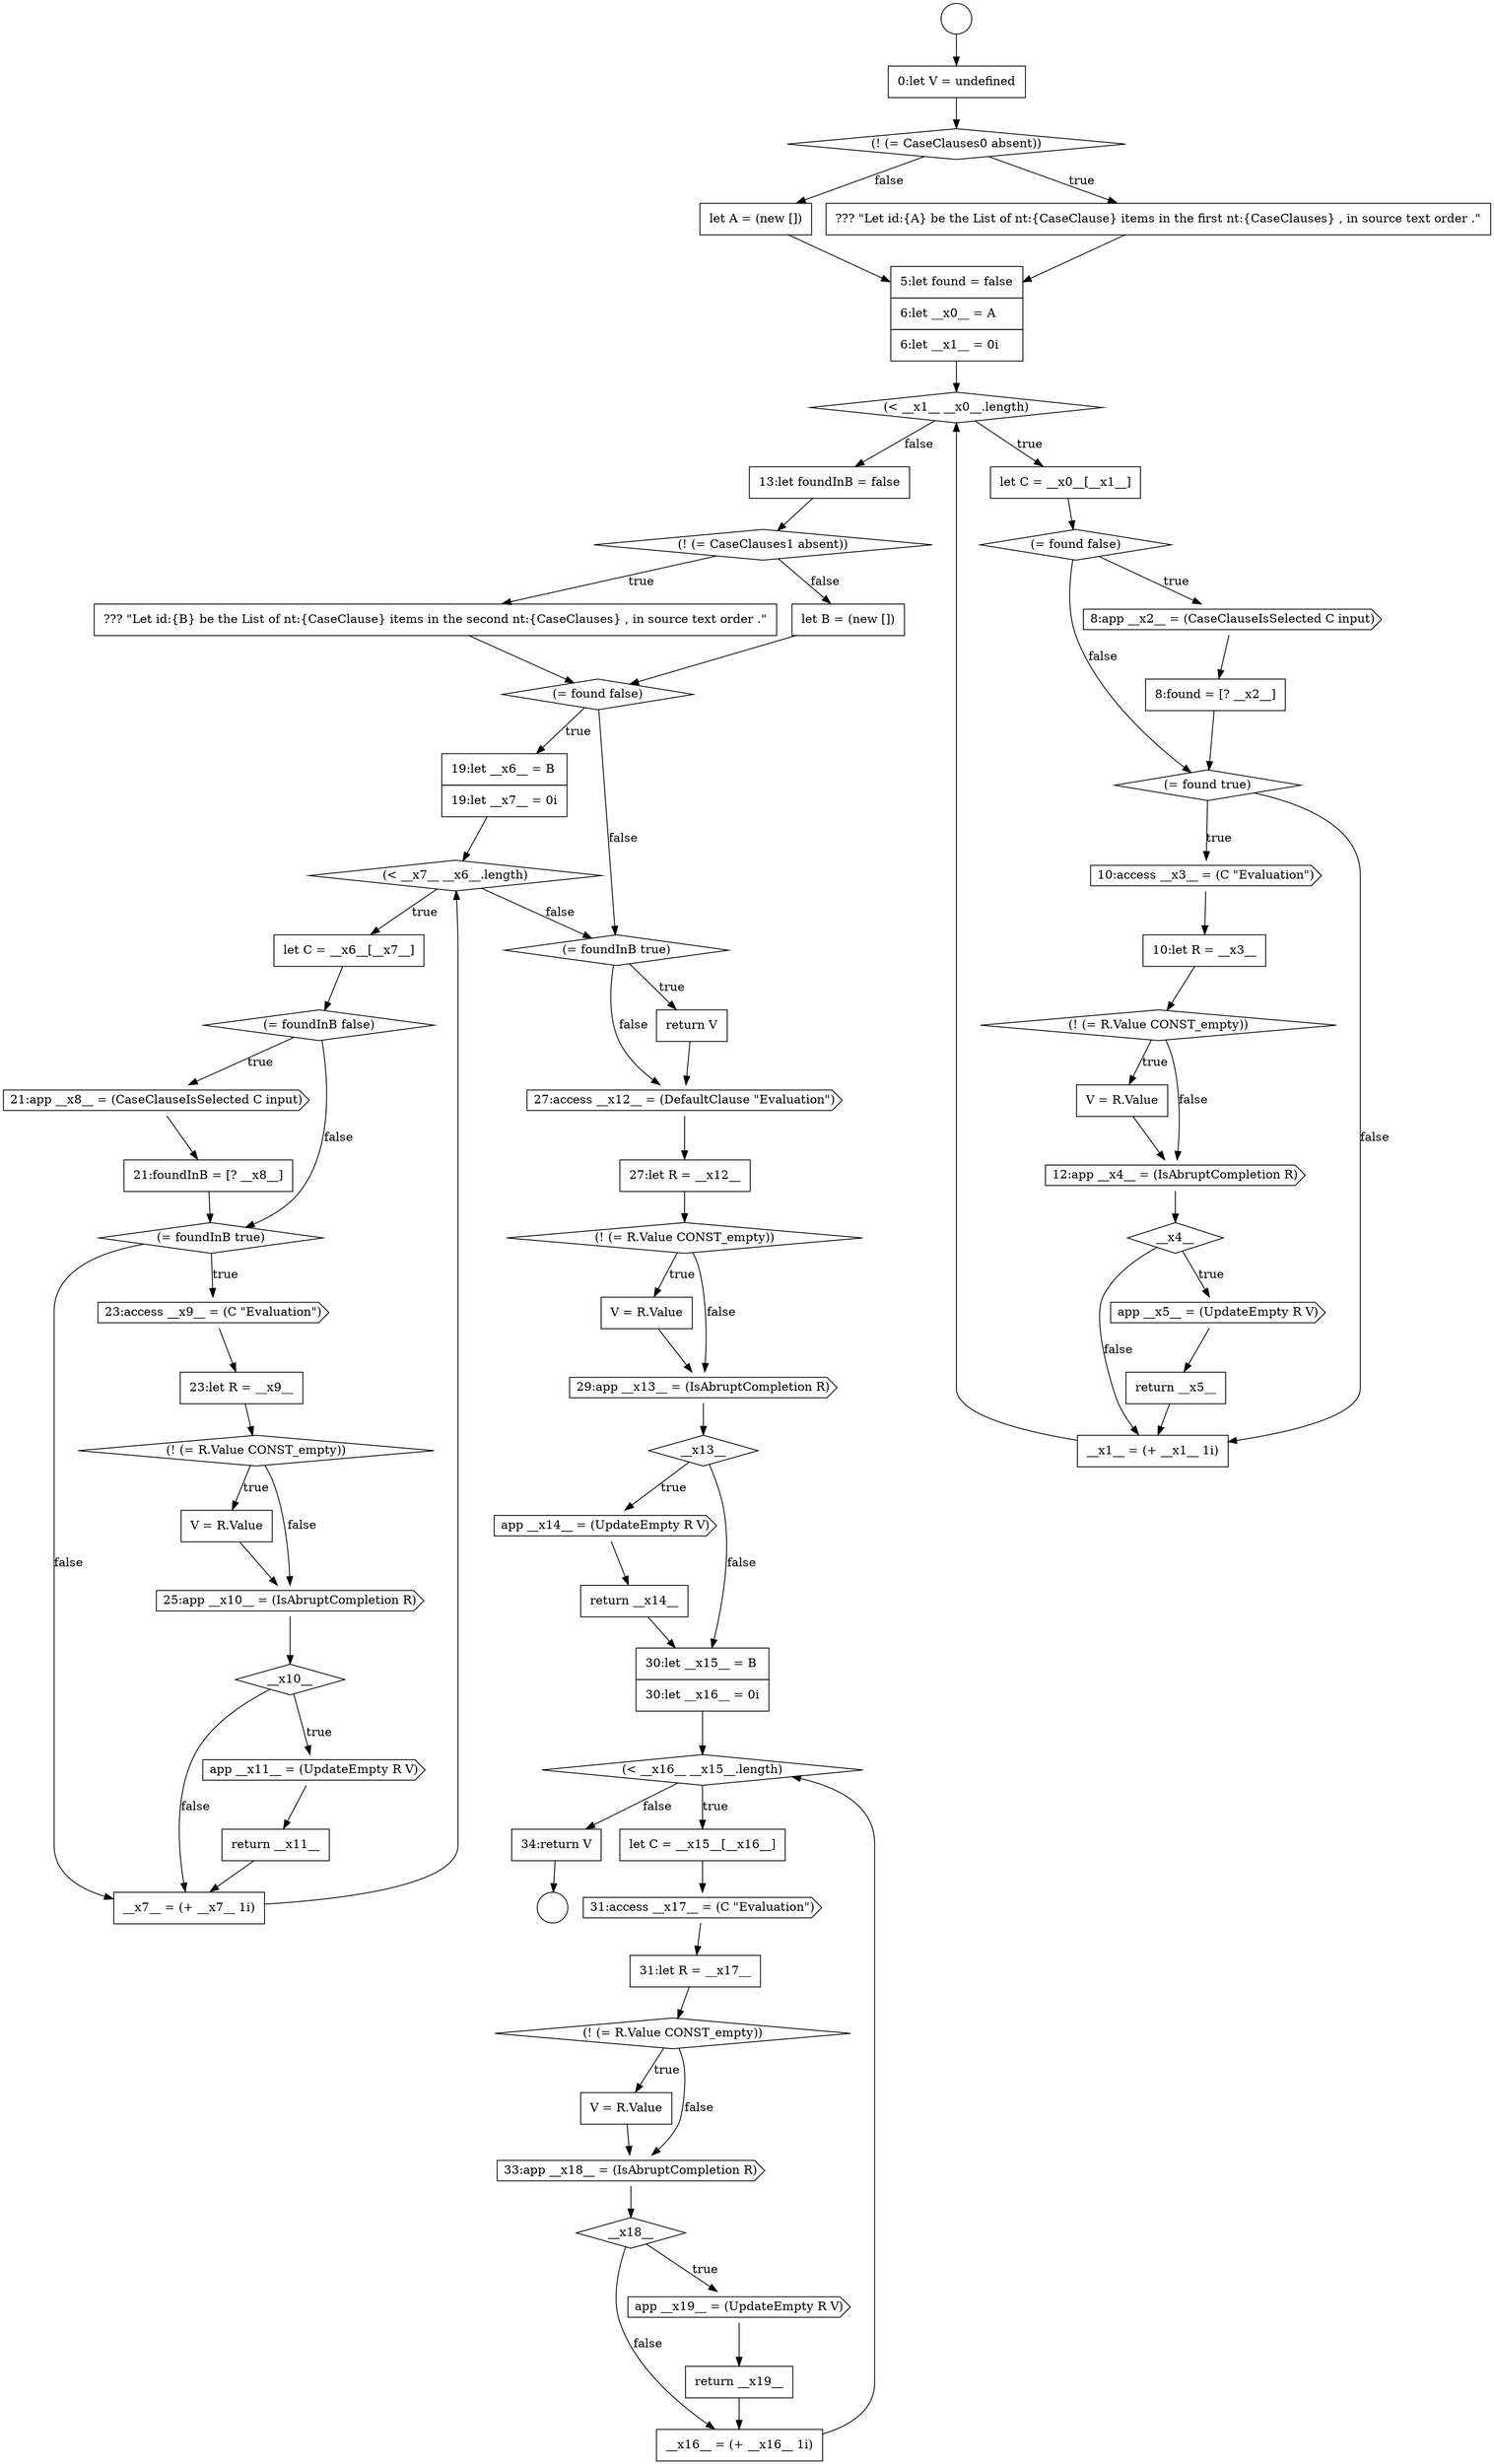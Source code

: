 digraph {
  node7550 [shape=none, margin=0, label=<<font color="black">
    <table border="0" cellborder="1" cellspacing="0" cellpadding="10">
      <tr><td align="left">5:let found = false</td></tr>
      <tr><td align="left">6:let __x0__ = A</td></tr>
      <tr><td align="left">6:let __x1__ = 0i</td></tr>
    </table>
  </font>> color="black" fillcolor="white" style=filled]
  node7565 [shape=none, margin=0, label=<<font color="black">
    <table border="0" cellborder="1" cellspacing="0" cellpadding="10">
      <tr><td align="left">__x1__ = (+ __x1__ 1i)</td></tr>
    </table>
  </font>> color="black" fillcolor="white" style=filled]
  node7593 [shape=cds, label=<<font color="black">29:app __x13__ = (IsAbruptCompletion R)</font>> color="black" fillcolor="white" style=filled]
  node7590 [shape=none, margin=0, label=<<font color="black">
    <table border="0" cellborder="1" cellspacing="0" cellpadding="10">
      <tr><td align="left">27:let R = __x12__</td></tr>
    </table>
  </font>> color="black" fillcolor="white" style=filled]
  node7579 [shape=none, margin=0, label=<<font color="black">
    <table border="0" cellborder="1" cellspacing="0" cellpadding="10">
      <tr><td align="left">23:let R = __x9__</td></tr>
    </table>
  </font>> color="black" fillcolor="white" style=filled]
  node7574 [shape=diamond, label=<<font color="black">(= foundInB false)</font>> color="black" fillcolor="white" style=filled]
  node7557 [shape=cds, label=<<font color="black">10:access __x3__ = (C &quot;Evaluation&quot;)</font>> color="black" fillcolor="white" style=filled]
  node7569 [shape=none, margin=0, label=<<font color="black">
    <table border="0" cellborder="1" cellspacing="0" cellpadding="10">
      <tr><td align="left">let B = (new [])</td></tr>
    </table>
  </font>> color="black" fillcolor="white" style=filled]
  node7549 [shape=none, margin=0, label=<<font color="black">
    <table border="0" cellborder="1" cellspacing="0" cellpadding="10">
      <tr><td align="left">let A = (new [])</td></tr>
    </table>
  </font>> color="black" fillcolor="white" style=filled]
  node7601 [shape=none, margin=0, label=<<font color="black">
    <table border="0" cellborder="1" cellspacing="0" cellpadding="10">
      <tr><td align="left">31:let R = __x17__</td></tr>
    </table>
  </font>> color="black" fillcolor="white" style=filled]
  node7596 [shape=none, margin=0, label=<<font color="black">
    <table border="0" cellborder="1" cellspacing="0" cellpadding="10">
      <tr><td align="left">return __x14__</td></tr>
    </table>
  </font>> color="black" fillcolor="white" style=filled]
  node7573 [shape=none, margin=0, label=<<font color="black">
    <table border="0" cellborder="1" cellspacing="0" cellpadding="10">
      <tr><td align="left">let C = __x6__[__x7__]</td></tr>
    </table>
  </font>> color="black" fillcolor="white" style=filled]
  node7556 [shape=diamond, label=<<font color="black">(= found true)</font>> color="black" fillcolor="white" style=filled]
  node7605 [shape=diamond, label=<<font color="black">__x18__</font>> color="black" fillcolor="white" style=filled]
  node7592 [shape=none, margin=0, label=<<font color="black">
    <table border="0" cellborder="1" cellspacing="0" cellpadding="10">
      <tr><td align="left">V = R.Value</td></tr>
    </table>
  </font>> color="black" fillcolor="white" style=filled]
  node7560 [shape=none, margin=0, label=<<font color="black">
    <table border="0" cellborder="1" cellspacing="0" cellpadding="10">
      <tr><td align="left">V = R.Value</td></tr>
    </table>
  </font>> color="black" fillcolor="white" style=filled]
  node7588 [shape=none, margin=0, label=<<font color="black">
    <table border="0" cellborder="1" cellspacing="0" cellpadding="10">
      <tr><td align="left">return V</td></tr>
    </table>
  </font>> color="black" fillcolor="white" style=filled]
  node7564 [shape=none, margin=0, label=<<font color="black">
    <table border="0" cellborder="1" cellspacing="0" cellpadding="10">
      <tr><td align="left">return __x5__</td></tr>
    </table>
  </font>> color="black" fillcolor="white" style=filled]
  node7581 [shape=none, margin=0, label=<<font color="black">
    <table border="0" cellborder="1" cellspacing="0" cellpadding="10">
      <tr><td align="left">V = R.Value</td></tr>
    </table>
  </font>> color="black" fillcolor="white" style=filled]
  node7555 [shape=none, margin=0, label=<<font color="black">
    <table border="0" cellborder="1" cellspacing="0" cellpadding="10">
      <tr><td align="left">8:found = [? __x2__]</td></tr>
    </table>
  </font>> color="black" fillcolor="white" style=filled]
  node7576 [shape=none, margin=0, label=<<font color="black">
    <table border="0" cellborder="1" cellspacing="0" cellpadding="10">
      <tr><td align="left">21:foundInB = [? __x8__]</td></tr>
    </table>
  </font>> color="black" fillcolor="white" style=filled]
  node7545 [shape=circle label=" " color="black" fillcolor="white" style=filled]
  node7591 [shape=diamond, label=<<font color="black">(! (= R.Value CONST_empty))</font>> color="black" fillcolor="white" style=filled]
  node7608 [shape=none, margin=0, label=<<font color="black">
    <table border="0" cellborder="1" cellspacing="0" cellpadding="10">
      <tr><td align="left">__x16__ = (+ __x16__ 1i)</td></tr>
    </table>
  </font>> color="black" fillcolor="white" style=filled]
  node7559 [shape=diamond, label=<<font color="black">(! (= R.Value CONST_empty))</font>> color="black" fillcolor="white" style=filled]
  node7604 [shape=cds, label=<<font color="black">33:app __x18__ = (IsAbruptCompletion R)</font>> color="black" fillcolor="white" style=filled]
  node7577 [shape=diamond, label=<<font color="black">(= foundInB true)</font>> color="black" fillcolor="white" style=filled]
  node7572 [shape=diamond, label=<<font color="black">(&lt; __x7__ __x6__.length)</font>> color="black" fillcolor="white" style=filled]
  node7587 [shape=diamond, label=<<font color="black">(= foundInB true)</font>> color="black" fillcolor="white" style=filled]
  node7597 [shape=none, margin=0, label=<<font color="black">
    <table border="0" cellborder="1" cellspacing="0" cellpadding="10">
      <tr><td align="left">30:let __x15__ = B</td></tr>
      <tr><td align="left">30:let __x16__ = 0i</td></tr>
    </table>
  </font>> color="black" fillcolor="white" style=filled]
  node7609 [shape=none, margin=0, label=<<font color="black">
    <table border="0" cellborder="1" cellspacing="0" cellpadding="10">
      <tr><td align="left">34:return V</td></tr>
    </table>
  </font>> color="black" fillcolor="white" style=filled]
  node7544 [shape=circle label=" " color="black" fillcolor="white" style=filled]
  node7582 [shape=cds, label=<<font color="black">25:app __x10__ = (IsAbruptCompletion R)</font>> color="black" fillcolor="white" style=filled]
  node7599 [shape=none, margin=0, label=<<font color="black">
    <table border="0" cellborder="1" cellspacing="0" cellpadding="10">
      <tr><td align="left">let C = __x15__[__x16__]</td></tr>
    </table>
  </font>> color="black" fillcolor="white" style=filled]
  node7567 [shape=diamond, label=<<font color="black">(! (= CaseClauses1 absent))</font>> color="black" fillcolor="white" style=filled]
  node7546 [shape=none, margin=0, label=<<font color="black">
    <table border="0" cellborder="1" cellspacing="0" cellpadding="10">
      <tr><td align="left">0:let V = undefined</td></tr>
    </table>
  </font>> color="black" fillcolor="white" style=filled]
  node7594 [shape=diamond, label=<<font color="black">__x13__</font>> color="black" fillcolor="white" style=filled]
  node7607 [shape=none, margin=0, label=<<font color="black">
    <table border="0" cellborder="1" cellspacing="0" cellpadding="10">
      <tr><td align="left">return __x19__</td></tr>
    </table>
  </font>> color="black" fillcolor="white" style=filled]
  node7566 [shape=none, margin=0, label=<<font color="black">
    <table border="0" cellborder="1" cellspacing="0" cellpadding="10">
      <tr><td align="left">13:let foundInB = false</td></tr>
    </table>
  </font>> color="black" fillcolor="white" style=filled]
  node7551 [shape=diamond, label=<<font color="black">(&lt; __x1__ __x0__.length)</font>> color="black" fillcolor="white" style=filled]
  node7575 [shape=cds, label=<<font color="black">21:app __x8__ = (CaseClauseIsSelected C input)</font>> color="black" fillcolor="white" style=filled]
  node7561 [shape=cds, label=<<font color="black">12:app __x4__ = (IsAbruptCompletion R)</font>> color="black" fillcolor="white" style=filled]
  node7558 [shape=none, margin=0, label=<<font color="black">
    <table border="0" cellborder="1" cellspacing="0" cellpadding="10">
      <tr><td align="left">10:let R = __x3__</td></tr>
    </table>
  </font>> color="black" fillcolor="white" style=filled]
  node7598 [shape=diamond, label=<<font color="black">(&lt; __x16__ __x15__.length)</font>> color="black" fillcolor="white" style=filled]
  node7603 [shape=none, margin=0, label=<<font color="black">
    <table border="0" cellborder="1" cellspacing="0" cellpadding="10">
      <tr><td align="left">V = R.Value</td></tr>
    </table>
  </font>> color="black" fillcolor="white" style=filled]
  node7578 [shape=cds, label=<<font color="black">23:access __x9__ = (C &quot;Evaluation&quot;)</font>> color="black" fillcolor="white" style=filled]
  node7571 [shape=none, margin=0, label=<<font color="black">
    <table border="0" cellborder="1" cellspacing="0" cellpadding="10">
      <tr><td align="left">19:let __x6__ = B</td></tr>
      <tr><td align="left">19:let __x7__ = 0i</td></tr>
    </table>
  </font>> color="black" fillcolor="white" style=filled]
  node7562 [shape=diamond, label=<<font color="black">__x4__</font>> color="black" fillcolor="white" style=filled]
  node7600 [shape=cds, label=<<font color="black">31:access __x17__ = (C &quot;Evaluation&quot;)</font>> color="black" fillcolor="white" style=filled]
  node7554 [shape=cds, label=<<font color="black">8:app __x2__ = (CaseClauseIsSelected C input)</font>> color="black" fillcolor="white" style=filled]
  node7586 [shape=none, margin=0, label=<<font color="black">
    <table border="0" cellborder="1" cellspacing="0" cellpadding="10">
      <tr><td align="left">__x7__ = (+ __x7__ 1i)</td></tr>
    </table>
  </font>> color="black" fillcolor="white" style=filled]
  node7568 [shape=none, margin=0, label=<<font color="black">
    <table border="0" cellborder="1" cellspacing="0" cellpadding="10">
      <tr><td align="left">??? &quot;Let id:{B} be the List of nt:{CaseClause} items in the second nt:{CaseClauses} , in source text order .&quot;</td></tr>
    </table>
  </font>> color="black" fillcolor="white" style=filled]
  node7583 [shape=diamond, label=<<font color="black">__x10__</font>> color="black" fillcolor="white" style=filled]
  node7580 [shape=diamond, label=<<font color="black">(! (= R.Value CONST_empty))</font>> color="black" fillcolor="white" style=filled]
  node7585 [shape=none, margin=0, label=<<font color="black">
    <table border="0" cellborder="1" cellspacing="0" cellpadding="10">
      <tr><td align="left">return __x11__</td></tr>
    </table>
  </font>> color="black" fillcolor="white" style=filled]
  node7595 [shape=cds, label=<<font color="black">app __x14__ = (UpdateEmpty R V)</font>> color="black" fillcolor="white" style=filled]
  node7552 [shape=none, margin=0, label=<<font color="black">
    <table border="0" cellborder="1" cellspacing="0" cellpadding="10">
      <tr><td align="left">let C = __x0__[__x1__]</td></tr>
    </table>
  </font>> color="black" fillcolor="white" style=filled]
  node7606 [shape=cds, label=<<font color="black">app __x19__ = (UpdateEmpty R V)</font>> color="black" fillcolor="white" style=filled]
  node7570 [shape=diamond, label=<<font color="black">(= found false)</font>> color="black" fillcolor="white" style=filled]
  node7547 [shape=diamond, label=<<font color="black">(! (= CaseClauses0 absent))</font>> color="black" fillcolor="white" style=filled]
  node7589 [shape=cds, label=<<font color="black">27:access __x12__ = (DefaultClause &quot;Evaluation&quot;)</font>> color="black" fillcolor="white" style=filled]
  node7584 [shape=cds, label=<<font color="black">app __x11__ = (UpdateEmpty R V)</font>> color="black" fillcolor="white" style=filled]
  node7563 [shape=cds, label=<<font color="black">app __x5__ = (UpdateEmpty R V)</font>> color="black" fillcolor="white" style=filled]
  node7548 [shape=none, margin=0, label=<<font color="black">
    <table border="0" cellborder="1" cellspacing="0" cellpadding="10">
      <tr><td align="left">??? &quot;Let id:{A} be the List of nt:{CaseClause} items in the first nt:{CaseClauses} , in source text order .&quot;</td></tr>
    </table>
  </font>> color="black" fillcolor="white" style=filled]
  node7553 [shape=diamond, label=<<font color="black">(= found false)</font>> color="black" fillcolor="white" style=filled]
  node7602 [shape=diamond, label=<<font color="black">(! (= R.Value CONST_empty))</font>> color="black" fillcolor="white" style=filled]
  node7572 -> node7573 [label=<<font color="black">true</font>> color="black"]
  node7572 -> node7587 [label=<<font color="black">false</font>> color="black"]
  node7557 -> node7558 [ color="black"]
  node7592 -> node7593 [ color="black"]
  node7586 -> node7572 [ color="black"]
  node7559 -> node7560 [label=<<font color="black">true</font>> color="black"]
  node7559 -> node7561 [label=<<font color="black">false</font>> color="black"]
  node7554 -> node7555 [ color="black"]
  node7549 -> node7550 [ color="black"]
  node7550 -> node7551 [ color="black"]
  node7563 -> node7564 [ color="black"]
  node7575 -> node7576 [ color="black"]
  node7600 -> node7601 [ color="black"]
  node7547 -> node7548 [label=<<font color="black">true</font>> color="black"]
  node7547 -> node7549 [label=<<font color="black">false</font>> color="black"]
  node7556 -> node7557 [label=<<font color="black">true</font>> color="black"]
  node7556 -> node7565 [label=<<font color="black">false</font>> color="black"]
  node7548 -> node7550 [ color="black"]
  node7551 -> node7552 [label=<<font color="black">true</font>> color="black"]
  node7551 -> node7566 [label=<<font color="black">false</font>> color="black"]
  node7544 -> node7546 [ color="black"]
  node7590 -> node7591 [ color="black"]
  node7582 -> node7583 [ color="black"]
  node7568 -> node7570 [ color="black"]
  node7578 -> node7579 [ color="black"]
  node7583 -> node7584 [label=<<font color="black">true</font>> color="black"]
  node7583 -> node7586 [label=<<font color="black">false</font>> color="black"]
  node7602 -> node7603 [label=<<font color="black">true</font>> color="black"]
  node7602 -> node7604 [label=<<font color="black">false</font>> color="black"]
  node7558 -> node7559 [ color="black"]
  node7562 -> node7563 [label=<<font color="black">true</font>> color="black"]
  node7562 -> node7565 [label=<<font color="black">false</font>> color="black"]
  node7579 -> node7580 [ color="black"]
  node7553 -> node7554 [label=<<font color="black">true</font>> color="black"]
  node7553 -> node7556 [label=<<font color="black">false</font>> color="black"]
  node7565 -> node7551 [ color="black"]
  node7577 -> node7578 [label=<<font color="black">true</font>> color="black"]
  node7577 -> node7586 [label=<<font color="black">false</font>> color="black"]
  node7566 -> node7567 [ color="black"]
  node7593 -> node7594 [ color="black"]
  node7599 -> node7600 [ color="black"]
  node7587 -> node7588 [label=<<font color="black">true</font>> color="black"]
  node7587 -> node7589 [label=<<font color="black">false</font>> color="black"]
  node7571 -> node7572 [ color="black"]
  node7608 -> node7598 [ color="black"]
  node7598 -> node7599 [label=<<font color="black">true</font>> color="black"]
  node7598 -> node7609 [label=<<font color="black">false</font>> color="black"]
  node7595 -> node7596 [ color="black"]
  node7576 -> node7577 [ color="black"]
  node7584 -> node7585 [ color="black"]
  node7564 -> node7565 [ color="black"]
  node7604 -> node7605 [ color="black"]
  node7585 -> node7586 [ color="black"]
  node7603 -> node7604 [ color="black"]
  node7605 -> node7606 [label=<<font color="black">true</font>> color="black"]
  node7605 -> node7608 [label=<<font color="black">false</font>> color="black"]
  node7596 -> node7597 [ color="black"]
  node7552 -> node7553 [ color="black"]
  node7580 -> node7581 [label=<<font color="black">true</font>> color="black"]
  node7580 -> node7582 [label=<<font color="black">false</font>> color="black"]
  node7597 -> node7598 [ color="black"]
  node7569 -> node7570 [ color="black"]
  node7570 -> node7571 [label=<<font color="black">true</font>> color="black"]
  node7570 -> node7587 [label=<<font color="black">false</font>> color="black"]
  node7609 -> node7545 [ color="black"]
  node7594 -> node7595 [label=<<font color="black">true</font>> color="black"]
  node7594 -> node7597 [label=<<font color="black">false</font>> color="black"]
  node7560 -> node7561 [ color="black"]
  node7606 -> node7607 [ color="black"]
  node7573 -> node7574 [ color="black"]
  node7601 -> node7602 [ color="black"]
  node7589 -> node7590 [ color="black"]
  node7574 -> node7575 [label=<<font color="black">true</font>> color="black"]
  node7574 -> node7577 [label=<<font color="black">false</font>> color="black"]
  node7581 -> node7582 [ color="black"]
  node7588 -> node7589 [ color="black"]
  node7607 -> node7608 [ color="black"]
  node7591 -> node7592 [label=<<font color="black">true</font>> color="black"]
  node7591 -> node7593 [label=<<font color="black">false</font>> color="black"]
  node7555 -> node7556 [ color="black"]
  node7567 -> node7568 [label=<<font color="black">true</font>> color="black"]
  node7567 -> node7569 [label=<<font color="black">false</font>> color="black"]
  node7561 -> node7562 [ color="black"]
  node7546 -> node7547 [ color="black"]
}
